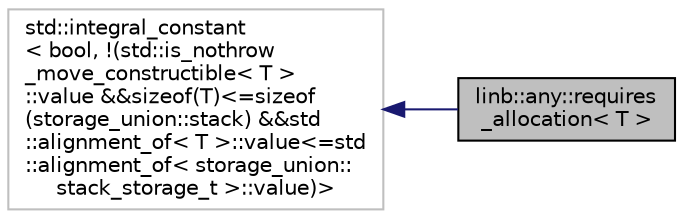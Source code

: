 digraph "linb::any::requires_allocation&lt; T &gt;"
{
 // LATEX_PDF_SIZE
  edge [fontname="Helvetica",fontsize="10",labelfontname="Helvetica",labelfontsize="10"];
  node [fontname="Helvetica",fontsize="10",shape=record];
  rankdir="LR";
  Node1 [label="linb::any::requires\l_allocation\< T \>",height=0.2,width=0.4,color="black", fillcolor="grey75", style="filled", fontcolor="black",tooltip="Whether the type T must be dynamically allocated or can be stored on the stack."];
  Node2 -> Node1 [dir="back",color="midnightblue",fontsize="10",style="solid",fontname="Helvetica"];
  Node2 [label="std::integral_constant\l\< bool, !(std::is_nothrow\l_move_constructible\< T \>\l::value &&sizeof(T)\<=sizeof\l(storage_union::stack) &&std\l::alignment_of\< T \>::value\<=std\l::alignment_of\< storage_union::\lstack_storage_t \>::value)\>",height=0.2,width=0.4,color="grey75", fillcolor="white", style="filled",tooltip=" "];
}
